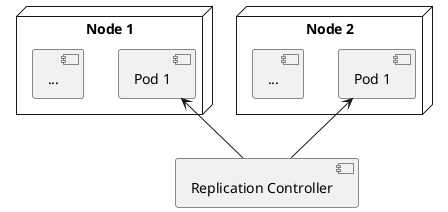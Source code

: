 @startuml
node "Node 1" {
    component "Pod 1" as pod1
    component "..." as pod3
}

node "Node 2" {
    component "Pod 1" as pod2
    component "..." as pod4
}

component "Replication Controller" as rc

rc -up-> pod1
rc -up-> pod2
@enduml
